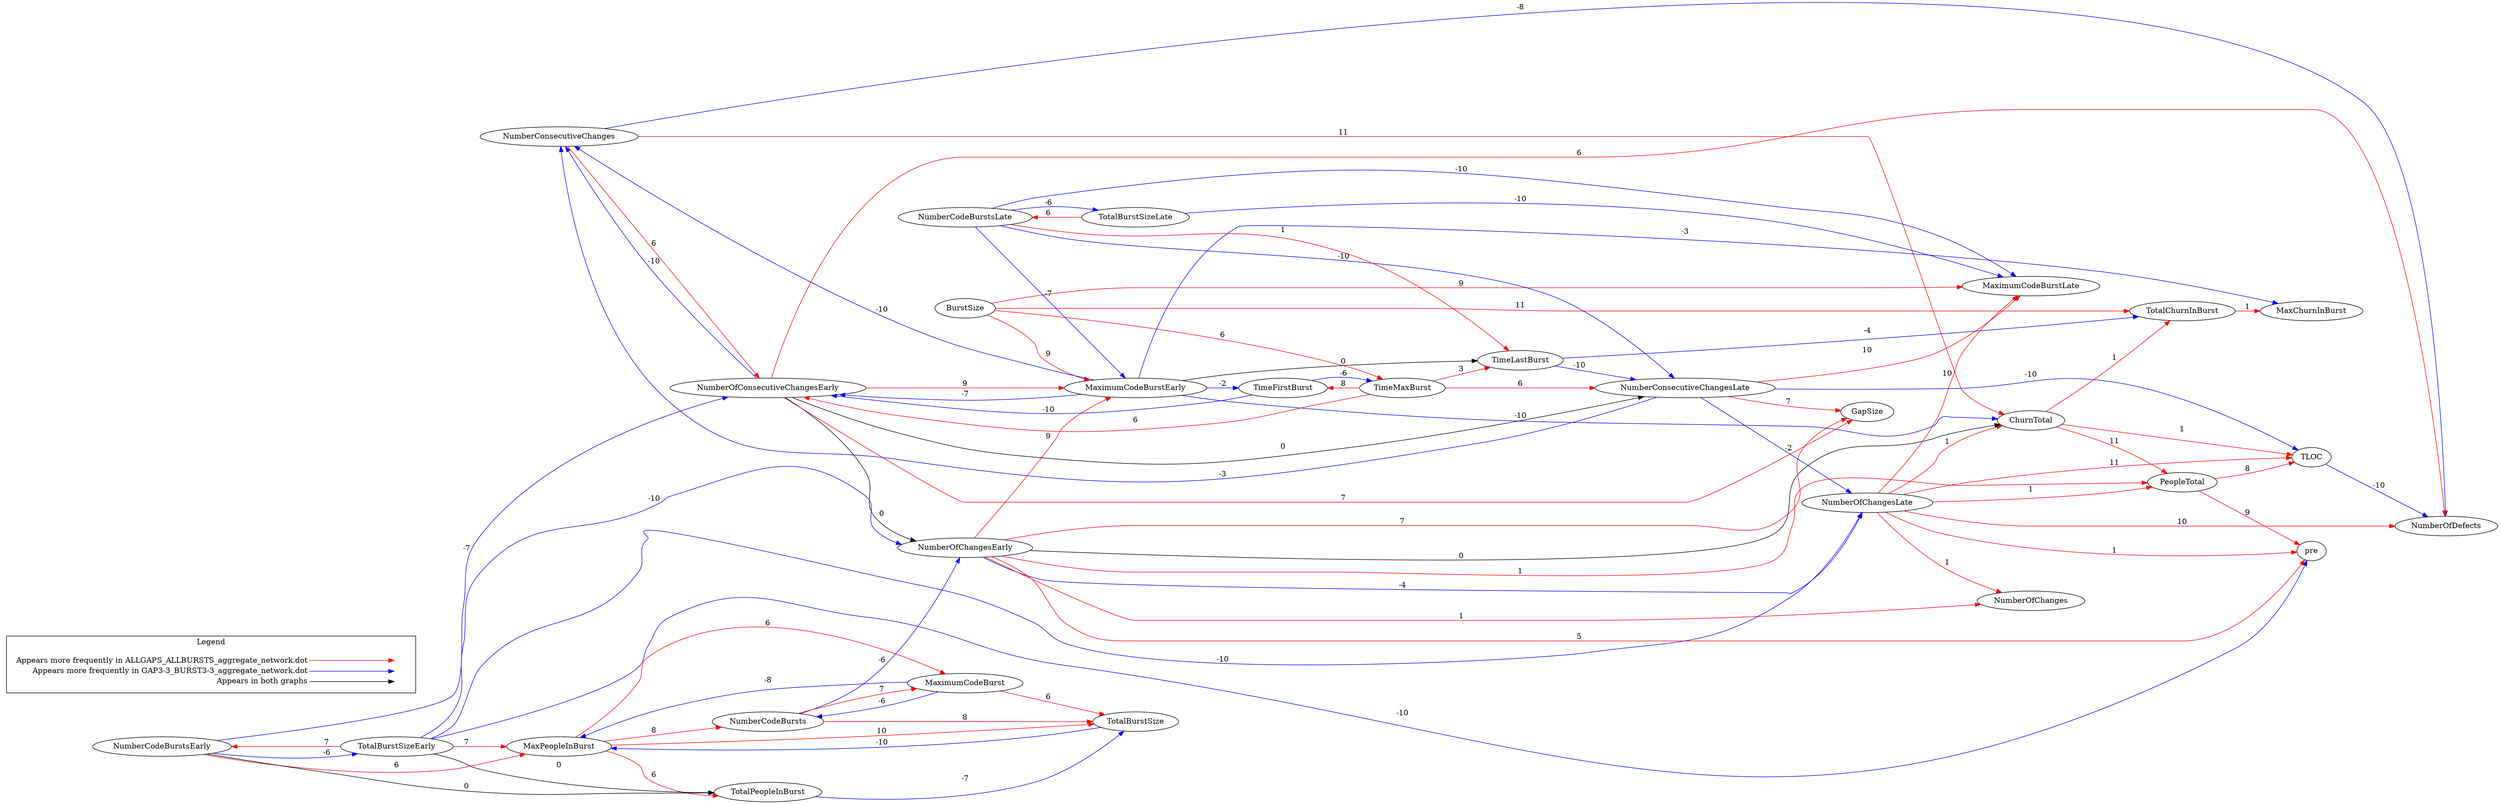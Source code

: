 digraph {
NumberOfChangesLate -> TLOC[label="11",weight="11", color="red"];
ChurnTotal -> PeopleTotal[label="11",weight="11", color="red"];
NumberConsecutiveChanges -> ChurnTotal[label="11",weight="11", color="red"];
BurstSize -> TotalChurnInBurst[label="11",weight="11", color="red"];
MaxPeopleInBurst -> TotalBurstSize[label="10",weight="10", color="red"];
NumberOfChangesLate -> MaximumCodeBurstLate[label="10",weight="10", color="red"];
NumberOfChangesLate -> NumberOfDefects[label="10",weight="10", color="red"];
NumberConsecutiveChangesLate -> MaximumCodeBurstLate[label="10",weight="10", color="red"];
NumberOfChangesEarly -> MaximumCodeBurstEarly[label="9",weight="9", color="red"];
NumberOfConsecutiveChangesEarly -> MaximumCodeBurstEarly[label="9",weight="9", color="red"];
BurstSize -> MaximumCodeBurstEarly[label="9",weight="9", color="red"];
PeopleTotal -> pre[label="9",weight="9", color="red"];
BurstSize -> MaximumCodeBurstLate[label="9",weight="9", color="red"];
MaxPeopleInBurst -> NumberCodeBursts[label="8",weight="8", color="red"];
TimeMaxBurst -> TimeFirstBurst[label="8",weight="8", color="red"];
PeopleTotal -> TLOC[label="8",weight="8", color="red"];
NumberCodeBursts -> TotalBurstSize[label="8",weight="8", color="red"];
TotalBurstSizeEarly -> MaxPeopleInBurst[label="7",weight="7", color="red"];
TotalBurstSizeEarly -> NumberCodeBurstsEarly[label="7",weight="7", color="red"];
NumberOfChangesEarly -> GapSize[label="7",weight="7", color="red"];
NumberOfConsecutiveChangesEarly -> GapSize[label="7",weight="7", color="red"];
NumberConsecutiveChangesLate -> GapSize[label="7",weight="7", color="red"];
NumberCodeBursts -> MaximumCodeBurst[label="7",weight="7", color="red"];
MaxPeopleInBurst -> TotalPeopleInBurst[label="6",weight="6", color="red"];
TotalBurstSizeLate -> NumberCodeBurstsLate[label="6",weight="6", color="red"];
NumberCodeBurstsEarly -> MaxPeopleInBurst[label="6",weight="6", color="red"];
MaximumCodeBurst -> TotalBurstSize[label="6",weight="6", color="red"];
NumberConsecutiveChanges -> NumberOfConsecutiveChangesEarly[label="6",weight="6", color="red"];
MaxPeopleInBurst -> MaximumCodeBurst[label="6",weight="6", color="red"];
NumberOfConsecutiveChangesEarly -> NumberOfDefects[label="6",weight="6", color="red"];
BurstSize -> TimeMaxBurst[label="6",weight="6", color="red"];
TimeMaxBurst -> NumberOfConsecutiveChangesEarly[label="6",weight="6", color="red"];
TimeMaxBurst -> NumberConsecutiveChangesLate[label="6",weight="6", color="red"];
NumberOfChangesEarly -> pre[label="5",weight="5", color="red"];
TimeMaxBurst -> TimeLastBurst[label="3",weight="3", color="red"];
NumberOfChangesLate -> NumberOfChanges[label="1",weight="1", color="red"];
NumberOfChangesLate -> ChurnTotal[label="1",weight="1", color="red"];
NumberOfChangesLate -> PeopleTotal[label="1",weight="1", color="red"];
NumberOfChangesLate -> pre[label="1",weight="1", color="red"];
NumberOfChangesEarly -> NumberOfChanges[label="1",weight="1", color="red"];
NumberOfChangesEarly -> PeopleTotal[label="1",weight="1", color="red"];
TotalChurnInBurst -> MaxChurnInBurst[label="1",weight="1", color="red"];
ChurnTotal -> TotalChurnInBurst[label="1",weight="1", color="red"];
ChurnTotal -> TLOC[label="1",weight="1", color="red"];
NumberCodeBurstsLate -> TimeLastBurst[label="1",weight="1", color="red"];
NumberOfConsecutiveChangesEarly -> NumberOfChangesEarly[label="0",weight="0", color="black"];
NumberOfChangesEarly -> ChurnTotal[label="0",weight="0", color="black"];
NumberOfConsecutiveChangesEarly -> NumberConsecutiveChangesLate[label="0",weight="0", color="black"];
MaximumCodeBurstEarly -> TimeLastBurst[label="0",weight="0", color="black"];
NumberCodeBurstsEarly -> TotalPeopleInBurst[label="0",weight="0", color="black"];
TotalBurstSizeEarly -> TotalPeopleInBurst[label="0",weight="0", color="black"];
NumberConsecutiveChangesLate -> NumberOfChangesLate[label="-2",weight="-2", color="blue"];
MaximumCodeBurstEarly -> TimeFirstBurst[label="-2",weight="-2", color="blue"];
NumberConsecutiveChangesLate -> NumberConsecutiveChanges[label="-3",weight="-3", color="blue"];
MaximumCodeBurstEarly -> MaxChurnInBurst[label="-3",weight="-3", color="blue"];
NumberOfChangesEarly -> NumberOfChangesLate[label="-4",weight="-4", color="blue"];
TimeLastBurst -> TotalChurnInBurst[label="-4",weight="-4", color="blue"];
MaximumCodeBurst -> NumberCodeBursts[label="-6",weight="-6", color="blue"];
NumberCodeBurstsLate -> TotalBurstSizeLate[label="-6",weight="-6", color="blue"];
NumberCodeBurstsEarly -> TotalBurstSizeEarly[label="-6",weight="-6", color="blue"];
NumberCodeBursts -> NumberOfChangesEarly[label="-6",weight="-6", color="blue"];
TimeFirstBurst -> TimeMaxBurst[label="-6",weight="-6", color="blue"];
TotalPeopleInBurst -> TotalBurstSize[label="-7",weight="-7", color="blue"];
NumberCodeBurstsLate -> MaximumCodeBurstEarly[label="-7",weight="-7", color="blue"];
MaximumCodeBurstEarly -> NumberOfConsecutiveChangesEarly[label="-7",weight="-7", color="blue"];
NumberCodeBurstsEarly -> NumberOfConsecutiveChangesEarly[label="-7",weight="-7", color="blue"];
MaximumCodeBurst -> MaxPeopleInBurst[label="-8",weight="-8", color="blue"];
NumberConsecutiveChanges -> NumberOfDefects[label="-8",weight="-8", color="blue"];
TotalBurstSizeLate -> MaximumCodeBurstLate[label="-10",weight="-10", color="blue"];
NumberCodeBurstsLate -> MaximumCodeBurstLate[label="-10",weight="-10", color="blue"];
NumberCodeBurstsLate -> NumberConsecutiveChangesLate[label="-10",weight="-10", color="blue"];
MaximumCodeBurstEarly -> ChurnTotal[label="-10",weight="-10", color="blue"];
MaximumCodeBurstEarly -> NumberConsecutiveChanges[label="-10",weight="-10", color="blue"];
TimeFirstBurst -> NumberOfConsecutiveChangesEarly[label="-10",weight="-10", color="blue"];
NumberOfConsecutiveChangesEarly -> NumberConsecutiveChanges[label="-10",weight="-10", color="blue"];
NumberConsecutiveChangesLate -> TLOC[label="-10",weight="-10", color="blue"];
TotalBurstSizeEarly -> NumberOfChangesLate[label="-10",weight="-10", color="blue"];
TotalBurstSizeEarly -> NumberOfChangesEarly[label="-10",weight="-10", color="blue"];
TotalBurstSizeEarly -> pre[label="-10",weight="-10", color="blue"];
TotalBurstSize -> MaxPeopleInBurst[label="-10",weight="-10", color="blue"];
TimeLastBurst -> NumberConsecutiveChangesLate[label="-10",weight="-10", color="blue"];
TLOC -> NumberOfDefects[label="-10",weight="-10", color="blue"];

  rankdir=LR
  node [shape=plaintext]
  subgraph cluster_01 { 
    label = "Legend";
    key [label=<<table border="0" cellpadding="2" cellspacing="0" cellborder="0">
      <tr><td align="right" port="i1">Appears more frequently in ALLGAPS_ALLBURSTS_aggregate_network.dot</td></tr>
      <tr><td align="right" port="i2">Appears more frequently in GAP3-3_BURST3-3_aggregate_network.dot</td></tr>
      <tr><td align="right" port="i3">Appears in both graphs</td></tr>
      </table>>]
    key2 [label=<<table border="0" cellpadding="2" cellspacing="0" cellborder="0">
      <tr><td port="i1">&nbsp;</td></tr>
      <tr><td port="i2">&nbsp;</td></tr>
      <tr><td port="i3">&nbsp;</td></tr>
      </table>>]
    key:i1:e -> key2:i1:w [color=red]
    key:i2:e -> key2:i2:w [color=blue]
    key:i3:e -> key2:i3:w [color=black]
  }
}